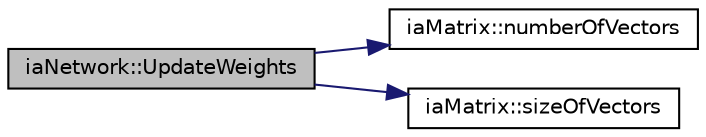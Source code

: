 digraph "iaNetwork::UpdateWeights"
{
 // LATEX_PDF_SIZE
  edge [fontname="Helvetica",fontsize="10",labelfontname="Helvetica",labelfontsize="10"];
  node [fontname="Helvetica",fontsize="10",shape=record];
  rankdir="LR";
  Node1 [label="iaNetwork::UpdateWeights",height=0.2,width=0.4,color="black", fillcolor="grey75", style="filled", fontcolor="black",tooltip=" "];
  Node1 -> Node2 [color="midnightblue",fontsize="10",style="solid"];
  Node2 [label="iaMatrix::numberOfVectors",height=0.2,width=0.4,color="black", fillcolor="white", style="filled",URL="$classia_matrix.html#a660da4bfc4021cc0770fcc11da9d972e",tooltip=" "];
  Node1 -> Node3 [color="midnightblue",fontsize="10",style="solid"];
  Node3 [label="iaMatrix::sizeOfVectors",height=0.2,width=0.4,color="black", fillcolor="white", style="filled",URL="$classia_matrix.html#a1ce3049b06370bd3fc1dcc0d512d592f",tooltip=" "];
}
